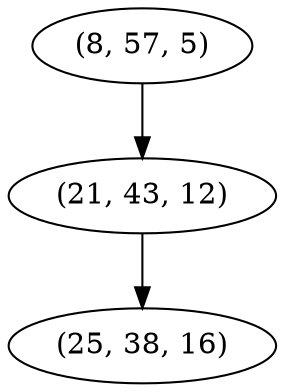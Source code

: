 digraph tree {
    "(8, 57, 5)";
    "(21, 43, 12)";
    "(25, 38, 16)";
    "(8, 57, 5)" -> "(21, 43, 12)";
    "(21, 43, 12)" -> "(25, 38, 16)";
}
